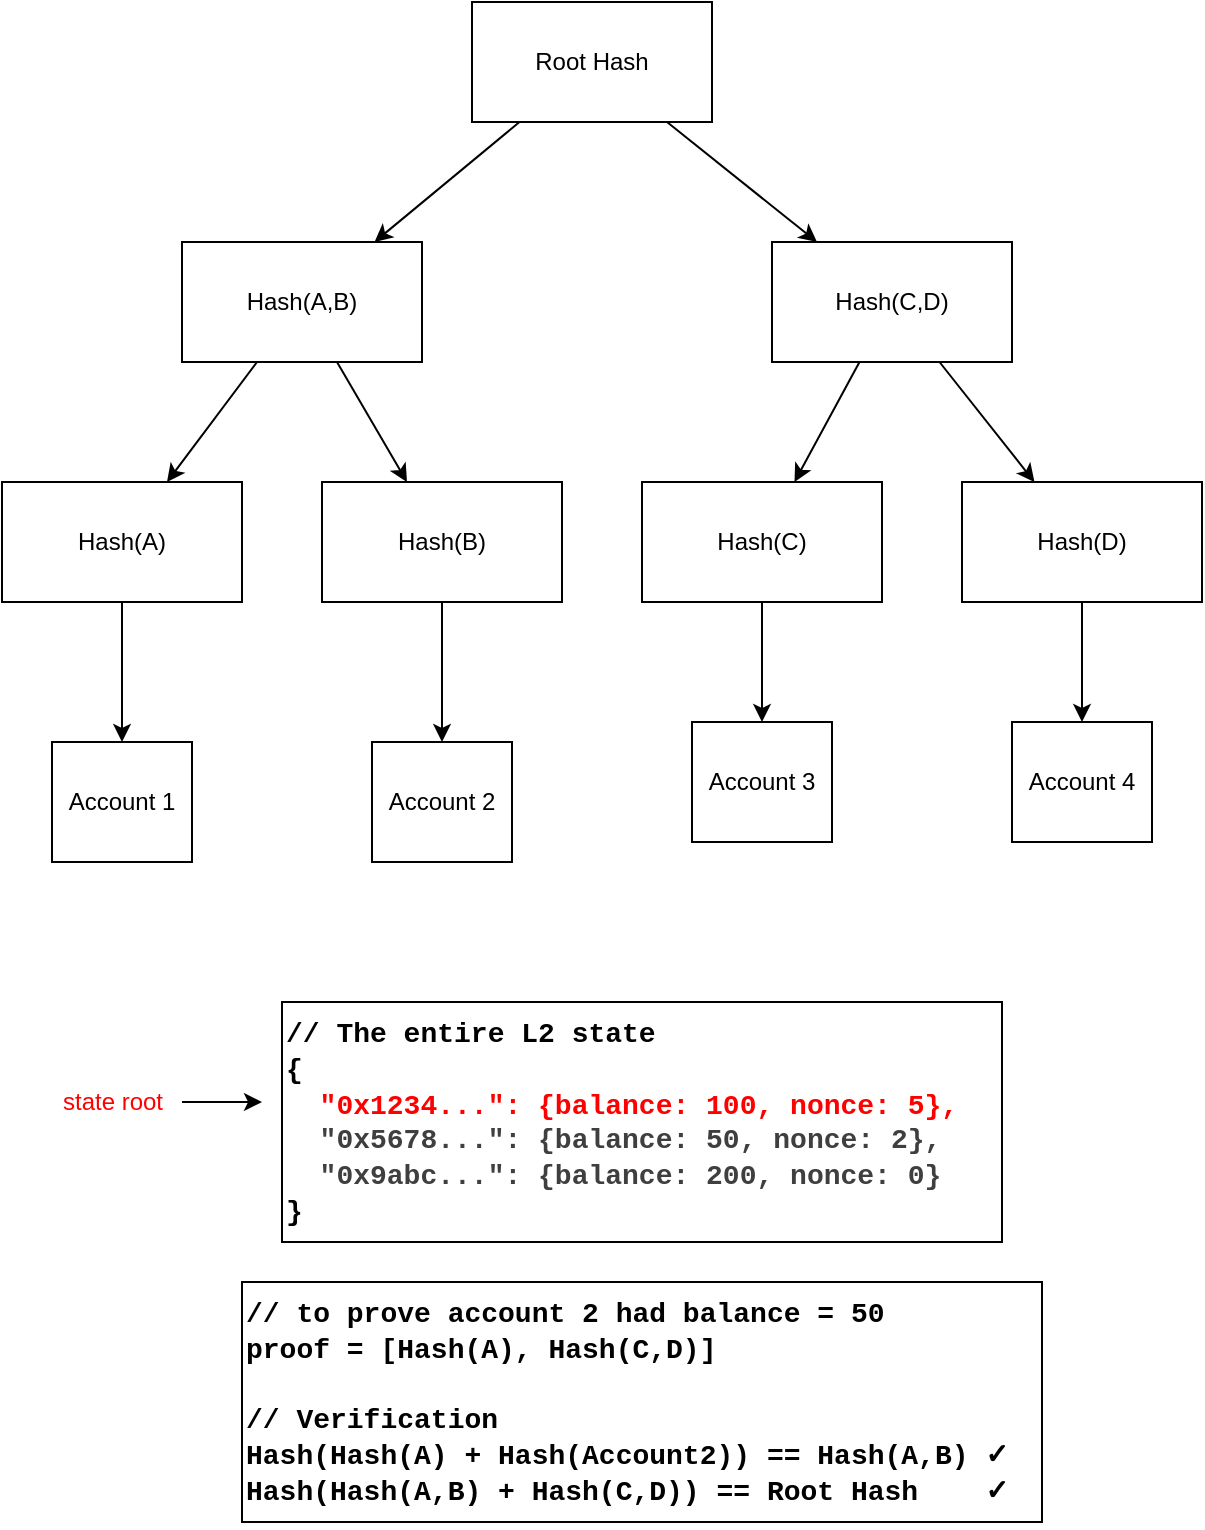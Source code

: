<mxfile>
    <diagram id="2JiUN5cpNEEjUsvchQE8" name="Page-1">
        <mxGraphModel dx="714" dy="343" grid="1" gridSize="10" guides="1" tooltips="1" connect="1" arrows="1" fold="1" page="1" pageScale="1" pageWidth="850" pageHeight="1100" math="0" shadow="0">
            <root>
                <mxCell id="0"/>
                <mxCell id="1" parent="0"/>
                <mxCell id="5" style="edgeStyle=none;html=1;" parent="1" source="2" target="3" edge="1">
                    <mxGeometry relative="1" as="geometry"/>
                </mxCell>
                <mxCell id="6" style="edgeStyle=none;html=1;" parent="1" source="2" target="4" edge="1">
                    <mxGeometry relative="1" as="geometry"/>
                </mxCell>
                <mxCell id="2" value="Root Hash" style="rounded=0;whiteSpace=wrap;html=1;" parent="1" vertex="1">
                    <mxGeometry x="365" y="140" width="120" height="60" as="geometry"/>
                </mxCell>
                <mxCell id="8" style="edgeStyle=none;html=1;" parent="1" source="3" target="7" edge="1">
                    <mxGeometry relative="1" as="geometry"/>
                </mxCell>
                <mxCell id="17" style="edgeStyle=none;html=1;" parent="1" source="3" target="16" edge="1">
                    <mxGeometry relative="1" as="geometry"/>
                </mxCell>
                <mxCell id="3" value="Hash(A,B)" style="rounded=0;whiteSpace=wrap;html=1;" parent="1" vertex="1">
                    <mxGeometry x="220" y="260" width="120" height="60" as="geometry"/>
                </mxCell>
                <mxCell id="10" style="edgeStyle=none;html=1;" parent="1" source="4" target="9" edge="1">
                    <mxGeometry relative="1" as="geometry"/>
                </mxCell>
                <mxCell id="18" style="edgeStyle=none;html=1;" parent="1" source="4" target="15" edge="1">
                    <mxGeometry relative="1" as="geometry"/>
                </mxCell>
                <mxCell id="4" value="Hash(C,D)" style="rounded=0;whiteSpace=wrap;html=1;" parent="1" vertex="1">
                    <mxGeometry x="515" y="260" width="120" height="60" as="geometry"/>
                </mxCell>
                <mxCell id="19" value="" style="edgeStyle=none;html=1;" parent="1" source="7" target="11" edge="1">
                    <mxGeometry relative="1" as="geometry"/>
                </mxCell>
                <mxCell id="7" value="Hash(A)" style="rounded=0;whiteSpace=wrap;html=1;" parent="1" vertex="1">
                    <mxGeometry x="130" y="380" width="120" height="60" as="geometry"/>
                </mxCell>
                <mxCell id="22" value="" style="edgeStyle=none;html=1;" parent="1" source="9" target="14" edge="1">
                    <mxGeometry relative="1" as="geometry"/>
                </mxCell>
                <mxCell id="9" value="Hash(D&lt;span style=&quot;background-color: transparent;&quot;&gt;)&lt;/span&gt;" style="rounded=0;whiteSpace=wrap;html=1;" parent="1" vertex="1">
                    <mxGeometry x="610" y="380" width="120" height="60" as="geometry"/>
                </mxCell>
                <mxCell id="11" value="Account 1" style="rounded=0;whiteSpace=wrap;html=1;" parent="1" vertex="1">
                    <mxGeometry x="155" y="510" width="70" height="60" as="geometry"/>
                </mxCell>
                <mxCell id="12" value="Account 2" style="rounded=0;whiteSpace=wrap;html=1;" parent="1" vertex="1">
                    <mxGeometry x="315" y="510" width="70" height="60" as="geometry"/>
                </mxCell>
                <mxCell id="13" value="Account 3" style="rounded=0;whiteSpace=wrap;html=1;" parent="1" vertex="1">
                    <mxGeometry x="475" y="500" width="70" height="60" as="geometry"/>
                </mxCell>
                <mxCell id="14" value="Account 4" style="rounded=0;whiteSpace=wrap;html=1;" parent="1" vertex="1">
                    <mxGeometry x="635" y="500" width="70" height="60" as="geometry"/>
                </mxCell>
                <mxCell id="21" value="" style="edgeStyle=none;html=1;" parent="1" source="15" target="13" edge="1">
                    <mxGeometry relative="1" as="geometry"/>
                </mxCell>
                <mxCell id="15" value="Hash(C&lt;span style=&quot;background-color: transparent;&quot;&gt;)&lt;/span&gt;" style="rounded=0;whiteSpace=wrap;html=1;" parent="1" vertex="1">
                    <mxGeometry x="450" y="380" width="120" height="60" as="geometry"/>
                </mxCell>
                <mxCell id="20" value="" style="edgeStyle=none;html=1;" parent="1" source="16" target="12" edge="1">
                    <mxGeometry relative="1" as="geometry"/>
                </mxCell>
                <mxCell id="16" value="Hash(B)" style="rounded=0;whiteSpace=wrap;html=1;" parent="1" vertex="1">
                    <mxGeometry x="290" y="380" width="120" height="60" as="geometry"/>
                </mxCell>
                <mxCell id="23" value="&lt;font face=&quot;Courier New&quot;&gt;// The entire L2 state&lt;/font&gt;&lt;div&gt;&lt;font face=&quot;Courier New&quot;&gt;{&lt;/font&gt;&lt;/div&gt;&lt;span style=&quot;font-family: &amp;quot;Courier New&amp;quot;; background-color: light-dark(#ffffff, var(--ge-dark-color, #121212));&quot;&gt;&lt;font style=&quot;color: rgb(255, 0, 0);&quot;&gt;&amp;nbsp; &quot;0x1234...&quot;: {balance: 100, nonce: 5},&lt;/font&gt;&lt;/span&gt;&lt;div&gt;&lt;span style=&quot;color: rgb(63, 63, 63); font-family: &amp;quot;Courier New&amp;quot;;&quot;&gt;&amp;nbsp; &quot;0x5678...&quot;: {balance: 50, nonce: 2},&lt;/span&gt;&lt;/div&gt;&lt;div&gt;&lt;span style=&quot;color: rgb(63, 63, 63); font-family: &amp;quot;Courier New&amp;quot;; background-color: transparent;&quot;&gt;&amp;nbsp; &quot;0x9abc...&quot;: {balance: 200, nonce: 0}&lt;/span&gt;&lt;/div&gt;&lt;div&gt;&lt;font face=&quot;Courier New&quot;&gt;}&lt;/font&gt;&lt;/div&gt;" style="text;html=1;whiteSpace=wrap;overflow=hidden;rounded=0;strokeColor=default;fontSize=14;fontStyle=1" parent="1" vertex="1">
                    <mxGeometry x="270" y="640" width="360" height="120" as="geometry"/>
                </mxCell>
                <mxCell id="24" value="&lt;font face=&quot;Courier New&quot;&gt;// to prove account 2 had balance = 50&lt;/font&gt;&lt;div&gt;&lt;font face=&quot;Courier New&quot;&gt;proof = [Hash(A), Hash(C,D)]&lt;/font&gt;&lt;/div&gt;&lt;div&gt;&lt;font face=&quot;Courier New&quot;&gt;&lt;br&gt;&lt;/font&gt;&lt;/div&gt;&lt;div&gt;&lt;font face=&quot;Courier New&quot;&gt;// Verification&lt;/font&gt;&lt;/div&gt;&lt;div&gt;&lt;font face=&quot;Courier New&quot;&gt;Hash(Hash(A) + Hash(Account2)) == Hash(A,B)&amp;nbsp;&lt;/font&gt;&lt;span style=&quot;background-color: transparent;&quot;&gt;&lt;font face=&quot;Courier New&quot;&gt;&lt;span&gt;✓&lt;/span&gt;&lt;/font&gt;&lt;/span&gt;&lt;/div&gt;&lt;div&gt;&lt;font face=&quot;Courier New&quot;&gt;Hash(Hash(A,B) + Hash(C,D)) == Root Hash&amp;nbsp; &amp;nbsp;&amp;nbsp;&lt;span style=&quot;background-color: transparent;&quot;&gt;&lt;span&gt;&lt;font&gt;✓&lt;/font&gt;&lt;/span&gt;&lt;/span&gt;&lt;/font&gt;&lt;/div&gt;" style="text;html=1;whiteSpace=wrap;overflow=hidden;rounded=0;strokeColor=default;fontSize=14;fontStyle=1" parent="1" vertex="1">
                    <mxGeometry x="250" y="780" width="400" height="120" as="geometry"/>
                </mxCell>
                <mxCell id="26" style="edgeStyle=none;html=1;" parent="1" source="25" edge="1">
                    <mxGeometry relative="1" as="geometry">
                        <mxPoint x="260" y="690" as="targetPoint"/>
                    </mxGeometry>
                </mxCell>
                <mxCell id="25" value="state root" style="text;html=1;align=center;verticalAlign=middle;resizable=0;points=[];autosize=1;strokeColor=none;fillColor=none;fontColor=#FF0000;" parent="1" vertex="1">
                    <mxGeometry x="150" y="675" width="70" height="30" as="geometry"/>
                </mxCell>
            </root>
        </mxGraphModel>
    </diagram>
    <diagram id="K5oFoEe8h99w1bt7cuqd" name="Page-2">
        <mxGraphModel dx="893" dy="588" grid="1" gridSize="10" guides="1" tooltips="1" connect="1" arrows="1" fold="1" page="1" pageScale="1" pageWidth="850" pageHeight="1100" math="0" shadow="0">
            <root>
                <mxCell id="0"/>
                <mxCell id="1" parent="0"/>
                <mxCell id="9mQTkNKNau3hzA_RPVSs-31" value="Deposits" style="edgeStyle=none;html=1;entryX=0;entryY=0.5;entryDx=0;entryDy=0;fontStyle=1" edge="1" parent="1" source="9mQTkNKNau3hzA_RPVSs-4" target="9mQTkNKNau3hzA_RPVSs-11">
                    <mxGeometry x="-0.594" y="-2" relative="1" as="geometry">
                        <mxPoint as="offset"/>
                    </mxGeometry>
                </mxCell>
                <mxCell id="9mQTkNKNau3hzA_RPVSs-4" value="Users" style="swimlane;startSize=0;verticalAlign=top;fontStyle=1" vertex="1" parent="1">
                    <mxGeometry x="20" y="50" width="280" height="220" as="geometry"/>
                </mxCell>
                <mxCell id="9mQTkNKNau3hzA_RPVSs-1" value="" style="shape=actor;whiteSpace=wrap;html=1;fontStyle=1" vertex="1" parent="9mQTkNKNau3hzA_RPVSs-4">
                    <mxGeometry x="60" y="50" width="40" height="60" as="geometry"/>
                </mxCell>
                <mxCell id="9mQTkNKNau3hzA_RPVSs-2" value="" style="shape=actor;whiteSpace=wrap;html=1;fontStyle=1" vertex="1" parent="9mQTkNKNau3hzA_RPVSs-4">
                    <mxGeometry x="180" y="50" width="40" height="60" as="geometry"/>
                </mxCell>
                <mxCell id="9mQTkNKNau3hzA_RPVSs-3" value="" style="shape=actor;whiteSpace=wrap;html=1;fontStyle=1" vertex="1" parent="9mQTkNKNau3hzA_RPVSs-4">
                    <mxGeometry x="120" y="140" width="40" height="60" as="geometry"/>
                </mxCell>
                <mxCell id="9mQTkNKNau3hzA_RPVSs-5" value="L2 State (off-chain)" style="swimlane;startSize=0;verticalAlign=top;fontStyle=1" vertex="1" parent="1">
                    <mxGeometry x="515" y="410" width="200" height="200" as="geometry"/>
                </mxCell>
                <mxCell id="9mQTkNKNau3hzA_RPVSs-8" value="&lt;div&gt;&lt;br&gt;&lt;/div&gt;{&lt;div&gt;&amp;nbsp;{user: X ETH, nonce: Y},&lt;/div&gt;&lt;div&gt;...&lt;/div&gt;&lt;div&gt;}&lt;/div&gt;" style="strokeWidth=2;html=1;shape=mxgraph.flowchart.database;whiteSpace=wrap;align=left;verticalAlign=middle;fontFamily=Courier New;fontSize=10;fillColor=#dae8fc;strokeColor=#6c8ebf;fontStyle=1" vertex="1" parent="9mQTkNKNau3hzA_RPVSs-5">
                    <mxGeometry x="20" y="60" width="160" height="120" as="geometry"/>
                </mxCell>
                <mxCell id="9mQTkNKNau3hzA_RPVSs-9" value="L1 Ethereum" style="swimlane;startSize=0;verticalAlign=top;fontStyle=1" vertex="1" parent="1">
                    <mxGeometry x="425" y="80" width="380" height="240" as="geometry"/>
                </mxCell>
                <mxCell id="9mQTkNKNau3hzA_RPVSs-11" value="OptimisticRollup Contract" style="rounded=0;whiteSpace=wrap;html=1;fillColor=#dae8fc;strokeColor=#6c8ebf;fontStyle=1" vertex="1" parent="9mQTkNKNau3hzA_RPVSs-9">
                    <mxGeometry x="130" y="50" width="120" height="60" as="geometry"/>
                </mxCell>
                <mxCell id="9mQTkNKNau3hzA_RPVSs-12" value="&lt;div&gt;&lt;br&gt;&lt;/div&gt;State Root: 0xabc..&lt;div&gt;TVL: X ETH&lt;/div&gt;&lt;div&gt;Block: #0&lt;/div&gt;" style="strokeWidth=2;html=1;shape=mxgraph.flowchart.database;whiteSpace=wrap;align=left;verticalAlign=middle;fontFamily=Courier New;fontSize=10;fillColor=#dae8fc;strokeColor=#6c8ebf;fontStyle=1" vertex="1" parent="9mQTkNKNau3hzA_RPVSs-9">
                    <mxGeometry x="230" y="140" width="120" height="80" as="geometry"/>
                </mxCell>
                <mxCell id="9mQTkNKNau3hzA_RPVSs-13" style="edgeStyle=none;html=1;entryX=0.5;entryY=0;entryDx=0;entryDy=0;entryPerimeter=0;fontStyle=1" edge="1" parent="9mQTkNKNau3hzA_RPVSs-9" source="9mQTkNKNau3hzA_RPVSs-11" target="9mQTkNKNau3hzA_RPVSs-12">
                    <mxGeometry relative="1" as="geometry"/>
                </mxCell>
                <mxCell id="9mQTkNKNau3hzA_RPVSs-14" value="Off chain Operator" style="swimlane;startSize=0;verticalAlign=top;fontStyle=1" vertex="1" parent="1">
                    <mxGeometry x="110" y="450" width="330" height="140" as="geometry"/>
                </mxCell>
                <mxCell id="9mQTkNKNau3hzA_RPVSs-24" value="" style="edgeStyle=none;html=1;fontStyle=1" edge="1" parent="9mQTkNKNau3hzA_RPVSs-14" source="9mQTkNKNau3hzA_RPVSs-16" target="9mQTkNKNau3hzA_RPVSs-19">
                    <mxGeometry relative="1" as="geometry"/>
                </mxCell>
                <mxCell id="9mQTkNKNau3hzA_RPVSs-16" value="Tx pool" style="rounded=0;whiteSpace=wrap;html=1;fillColor=#fff2cc;strokeColor=#d6b656;fontStyle=1" vertex="1" parent="9mQTkNKNau3hzA_RPVSs-14">
                    <mxGeometry x="20" y="60" width="120" height="30" as="geometry"/>
                </mxCell>
                <mxCell id="9mQTkNKNau3hzA_RPVSs-19" value="Batch Processor&lt;div&gt;(execute/create MT)&lt;/div&gt;" style="rounded=0;whiteSpace=wrap;html=1;fillColor=#fff2cc;strokeColor=#d6b656;fontStyle=1" vertex="1" parent="9mQTkNKNau3hzA_RPVSs-14">
                    <mxGeometry x="180" y="60" width="120" height="30" as="geometry"/>
                </mxCell>
                <mxCell id="9mQTkNKNau3hzA_RPVSs-22" style="edgeStyle=none;html=1;entryX=0.5;entryY=1;entryDx=0;entryDy=0;fontStyle=1" edge="1" parent="1" source="9mQTkNKNau3hzA_RPVSs-19" target="9mQTkNKNau3hzA_RPVSs-11">
                    <mxGeometry relative="1" as="geometry"/>
                </mxCell>
                <mxCell id="9mQTkNKNau3hzA_RPVSs-25" value="Send Transactions" style="edgeStyle=none;html=1;entryX=0.25;entryY=0;entryDx=0;entryDy=0;exitX=0.5;exitY=1;exitDx=0;exitDy=0;fontStyle=1" edge="1" parent="1" source="9mQTkNKNau3hzA_RPVSs-4" target="9mQTkNKNau3hzA_RPVSs-16">
                    <mxGeometry x="-0.218" y="4" relative="1" as="geometry">
                        <mxPoint y="-1" as="offset"/>
                    </mxGeometry>
                </mxCell>
                <mxCell id="9mQTkNKNau3hzA_RPVSs-27" style="edgeStyle=none;html=1;fontStyle=1" edge="1" parent="1" source="9mQTkNKNau3hzA_RPVSs-11" target="9mQTkNKNau3hzA_RPVSs-8">
                    <mxGeometry relative="1" as="geometry"/>
                </mxCell>
                <mxCell id="9mQTkNKNau3hzA_RPVSs-29" style="edgeStyle=none;html=1;fontStyle=1" edge="1" parent="1" source="9mQTkNKNau3hzA_RPVSs-28" target="9mQTkNKNau3hzA_RPVSs-11">
                    <mxGeometry relative="1" as="geometry"/>
                </mxCell>
                <mxCell id="9mQTkNKNau3hzA_RPVSs-28" value="Challenger" style="rounded=0;whiteSpace=wrap;html=1;fillColor=#d5e8d4;strokeColor=#82b366;fontStyle=1" vertex="1" parent="1">
                    <mxGeometry x="555" y="20" width="120" height="30" as="geometry"/>
                </mxCell>
            </root>
        </mxGraphModel>
    </diagram>
</mxfile>
